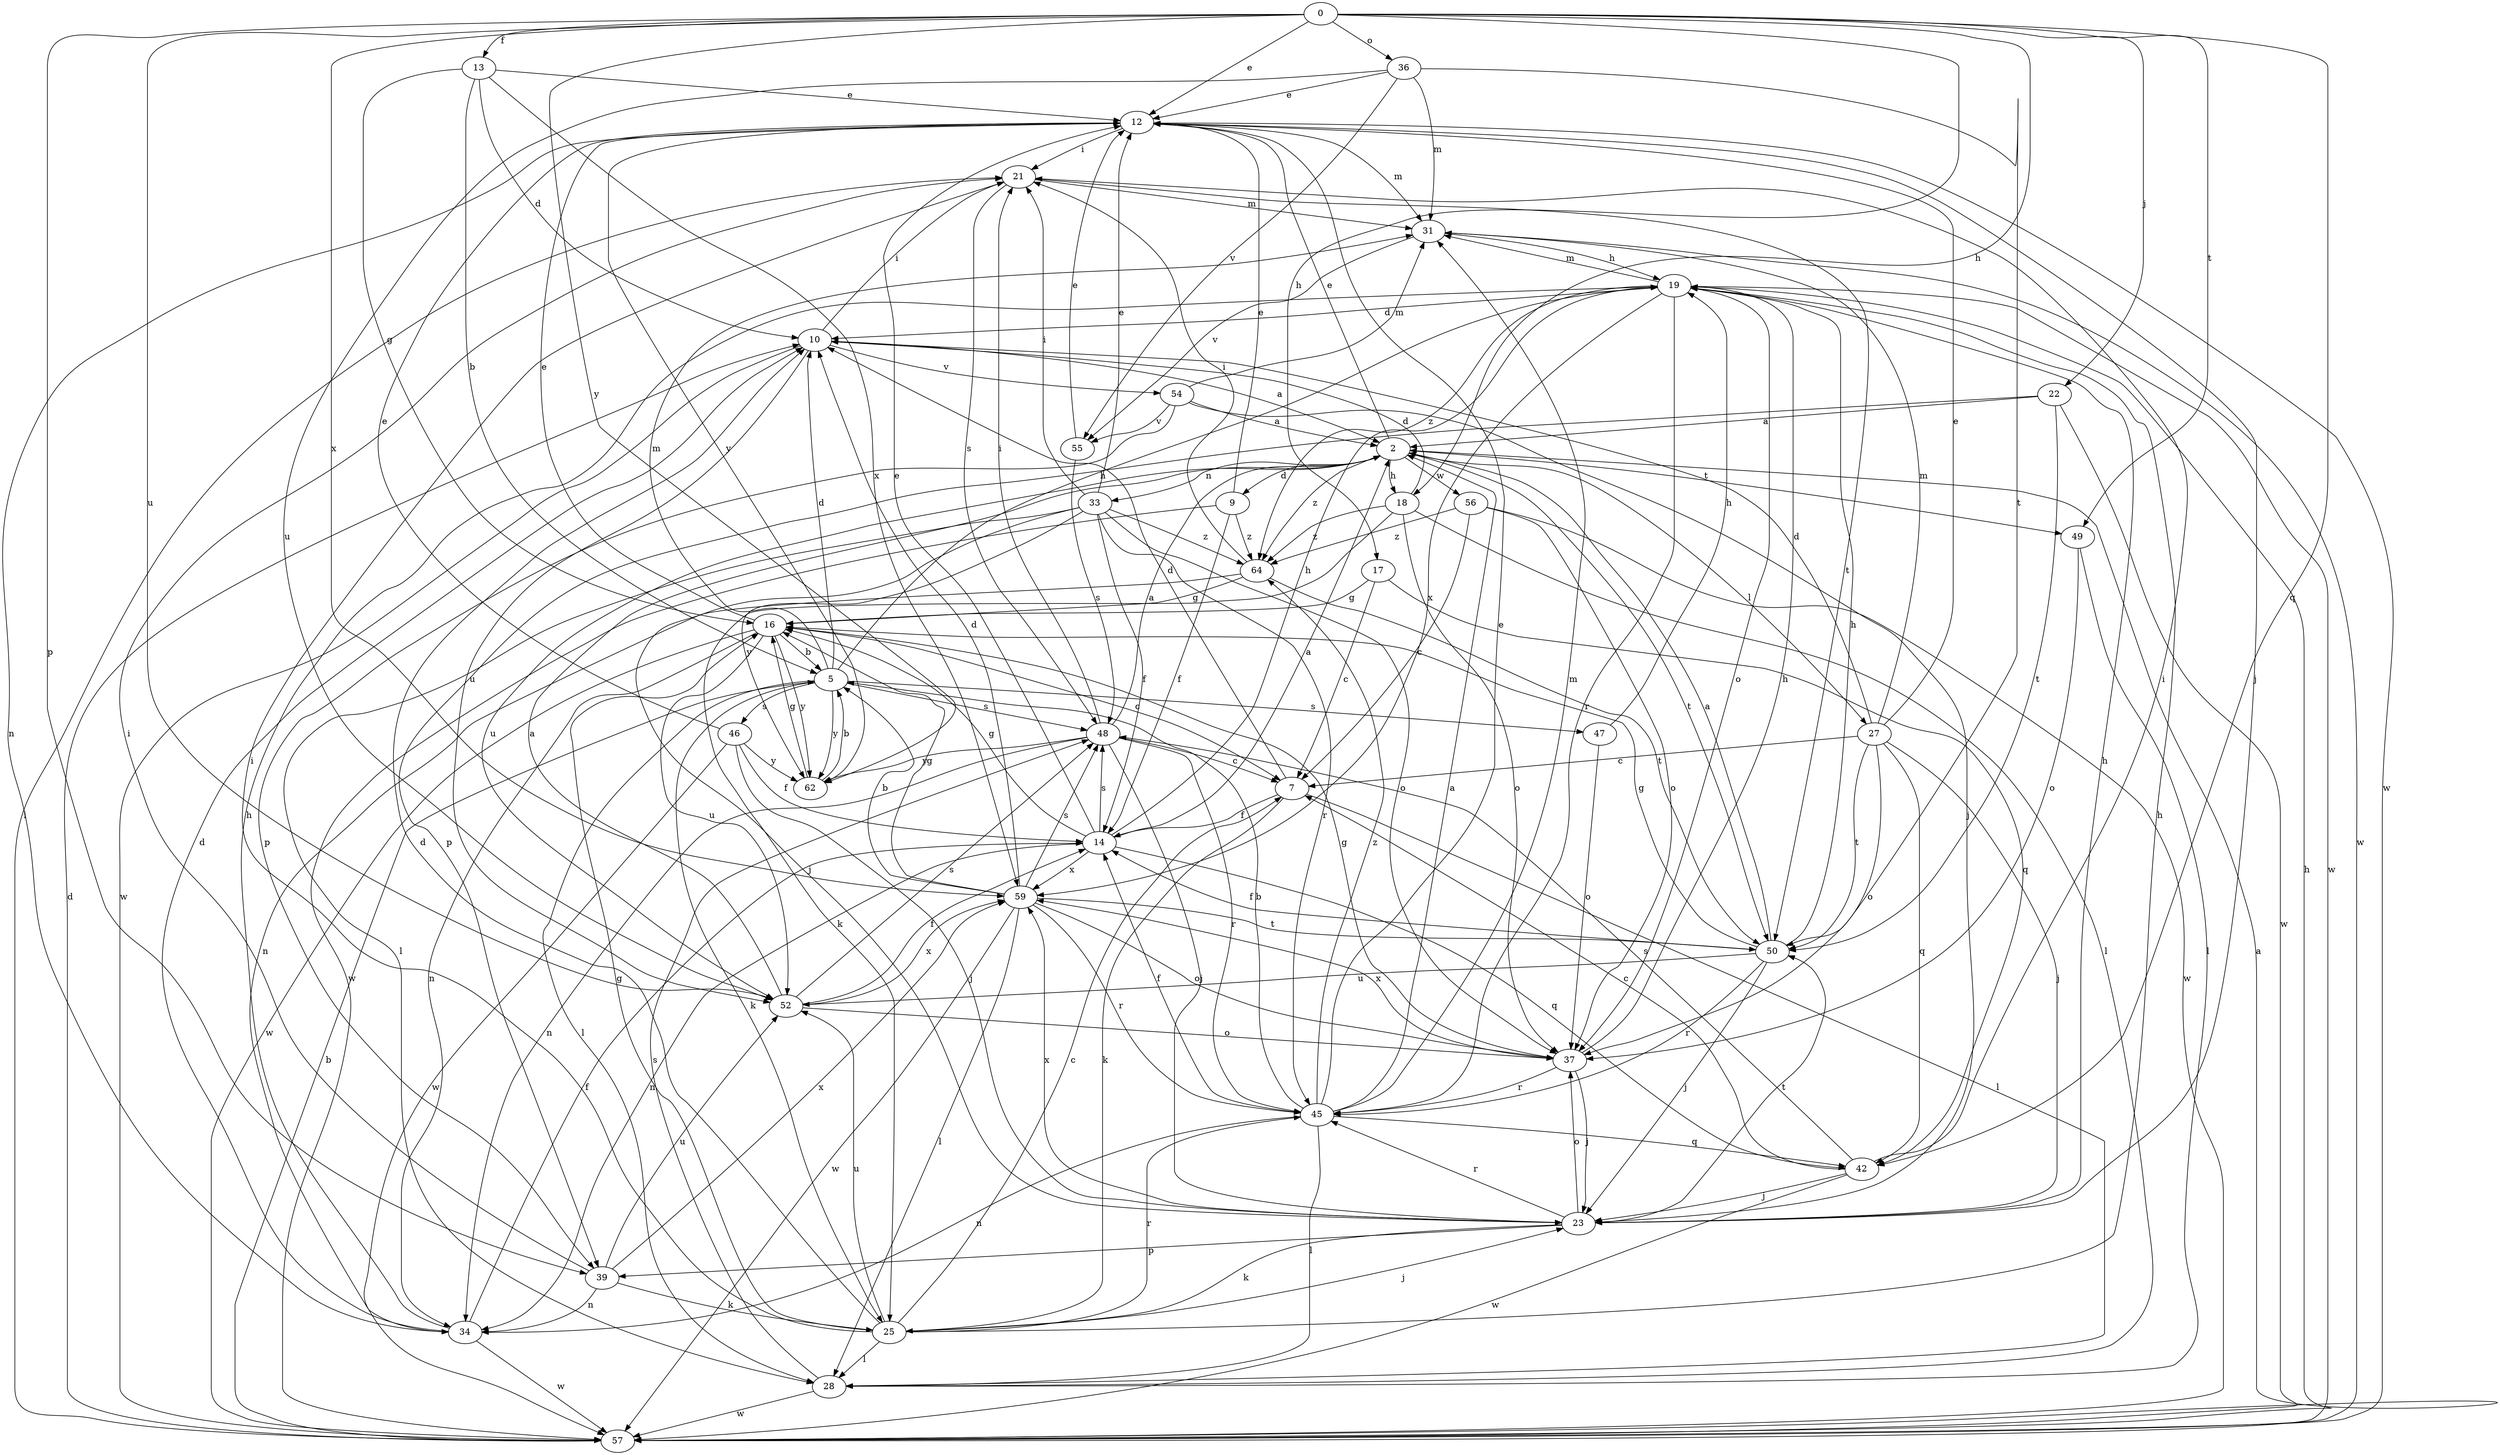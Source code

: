 strict digraph  {
0;
2;
5;
7;
9;
10;
12;
13;
14;
16;
17;
18;
19;
21;
22;
23;
25;
27;
28;
31;
33;
34;
36;
37;
39;
42;
45;
46;
47;
48;
49;
50;
52;
54;
55;
56;
57;
59;
62;
64;
0 -> 12  [label=e];
0 -> 13  [label=f];
0 -> 17  [label=h];
0 -> 18  [label=h];
0 -> 22  [label=j];
0 -> 36  [label=o];
0 -> 39  [label=p];
0 -> 42  [label=q];
0 -> 49  [label=t];
0 -> 52  [label=u];
0 -> 59  [label=x];
0 -> 62  [label=y];
2 -> 9  [label=d];
2 -> 12  [label=e];
2 -> 18  [label=h];
2 -> 27  [label=l];
2 -> 33  [label=n];
2 -> 49  [label=t];
2 -> 50  [label=t];
2 -> 52  [label=u];
2 -> 56  [label=w];
2 -> 64  [label=z];
5 -> 10  [label=d];
5 -> 19  [label=h];
5 -> 25  [label=k];
5 -> 28  [label=l];
5 -> 31  [label=m];
5 -> 46  [label=s];
5 -> 47  [label=s];
5 -> 48  [label=s];
5 -> 62  [label=y];
7 -> 10  [label=d];
7 -> 14  [label=f];
7 -> 25  [label=k];
7 -> 28  [label=l];
9 -> 12  [label=e];
9 -> 14  [label=f];
9 -> 57  [label=w];
9 -> 64  [label=z];
10 -> 2  [label=a];
10 -> 21  [label=i];
10 -> 52  [label=u];
10 -> 54  [label=v];
10 -> 57  [label=w];
12 -> 21  [label=i];
12 -> 23  [label=j];
12 -> 31  [label=m];
12 -> 34  [label=n];
12 -> 57  [label=w];
12 -> 62  [label=y];
13 -> 5  [label=b];
13 -> 10  [label=d];
13 -> 12  [label=e];
13 -> 16  [label=g];
13 -> 59  [label=x];
14 -> 2  [label=a];
14 -> 12  [label=e];
14 -> 16  [label=g];
14 -> 19  [label=h];
14 -> 34  [label=n];
14 -> 42  [label=q];
14 -> 48  [label=s];
14 -> 59  [label=x];
16 -> 5  [label=b];
16 -> 7  [label=c];
16 -> 12  [label=e];
16 -> 34  [label=n];
16 -> 52  [label=u];
16 -> 57  [label=w];
16 -> 62  [label=y];
17 -> 7  [label=c];
17 -> 16  [label=g];
17 -> 42  [label=q];
18 -> 10  [label=d];
18 -> 25  [label=k];
18 -> 28  [label=l];
18 -> 37  [label=o];
18 -> 64  [label=z];
19 -> 10  [label=d];
19 -> 31  [label=m];
19 -> 37  [label=o];
19 -> 45  [label=r];
19 -> 57  [label=w];
19 -> 59  [label=x];
19 -> 64  [label=z];
21 -> 31  [label=m];
21 -> 48  [label=s];
21 -> 50  [label=t];
22 -> 2  [label=a];
22 -> 39  [label=p];
22 -> 50  [label=t];
22 -> 57  [label=w];
23 -> 19  [label=h];
23 -> 25  [label=k];
23 -> 37  [label=o];
23 -> 39  [label=p];
23 -> 45  [label=r];
23 -> 50  [label=t];
23 -> 59  [label=x];
25 -> 7  [label=c];
25 -> 10  [label=d];
25 -> 16  [label=g];
25 -> 19  [label=h];
25 -> 21  [label=i];
25 -> 23  [label=j];
25 -> 28  [label=l];
25 -> 45  [label=r];
25 -> 52  [label=u];
27 -> 7  [label=c];
27 -> 10  [label=d];
27 -> 12  [label=e];
27 -> 23  [label=j];
27 -> 31  [label=m];
27 -> 37  [label=o];
27 -> 42  [label=q];
27 -> 50  [label=t];
28 -> 48  [label=s];
28 -> 57  [label=w];
31 -> 19  [label=h];
31 -> 55  [label=v];
31 -> 57  [label=w];
33 -> 12  [label=e];
33 -> 14  [label=f];
33 -> 21  [label=i];
33 -> 23  [label=j];
33 -> 28  [label=l];
33 -> 37  [label=o];
33 -> 45  [label=r];
33 -> 62  [label=y];
33 -> 64  [label=z];
34 -> 10  [label=d];
34 -> 14  [label=f];
34 -> 19  [label=h];
34 -> 57  [label=w];
36 -> 12  [label=e];
36 -> 31  [label=m];
36 -> 50  [label=t];
36 -> 52  [label=u];
36 -> 55  [label=v];
37 -> 16  [label=g];
37 -> 19  [label=h];
37 -> 23  [label=j];
37 -> 45  [label=r];
37 -> 59  [label=x];
39 -> 21  [label=i];
39 -> 25  [label=k];
39 -> 34  [label=n];
39 -> 52  [label=u];
39 -> 59  [label=x];
42 -> 7  [label=c];
42 -> 21  [label=i];
42 -> 23  [label=j];
42 -> 48  [label=s];
42 -> 57  [label=w];
45 -> 2  [label=a];
45 -> 5  [label=b];
45 -> 12  [label=e];
45 -> 14  [label=f];
45 -> 28  [label=l];
45 -> 31  [label=m];
45 -> 34  [label=n];
45 -> 42  [label=q];
45 -> 64  [label=z];
46 -> 12  [label=e];
46 -> 14  [label=f];
46 -> 23  [label=j];
46 -> 57  [label=w];
46 -> 62  [label=y];
47 -> 19  [label=h];
47 -> 37  [label=o];
48 -> 2  [label=a];
48 -> 7  [label=c];
48 -> 21  [label=i];
48 -> 23  [label=j];
48 -> 34  [label=n];
48 -> 45  [label=r];
48 -> 62  [label=y];
49 -> 28  [label=l];
49 -> 37  [label=o];
50 -> 2  [label=a];
50 -> 14  [label=f];
50 -> 16  [label=g];
50 -> 19  [label=h];
50 -> 23  [label=j];
50 -> 45  [label=r];
50 -> 52  [label=u];
52 -> 2  [label=a];
52 -> 14  [label=f];
52 -> 37  [label=o];
52 -> 48  [label=s];
52 -> 59  [label=x];
54 -> 2  [label=a];
54 -> 23  [label=j];
54 -> 31  [label=m];
54 -> 39  [label=p];
54 -> 55  [label=v];
55 -> 12  [label=e];
55 -> 48  [label=s];
56 -> 7  [label=c];
56 -> 37  [label=o];
56 -> 57  [label=w];
56 -> 64  [label=z];
57 -> 2  [label=a];
57 -> 5  [label=b];
57 -> 10  [label=d];
57 -> 19  [label=h];
57 -> 21  [label=i];
59 -> 5  [label=b];
59 -> 10  [label=d];
59 -> 16  [label=g];
59 -> 28  [label=l];
59 -> 37  [label=o];
59 -> 45  [label=r];
59 -> 48  [label=s];
59 -> 50  [label=t];
59 -> 57  [label=w];
62 -> 5  [label=b];
62 -> 16  [label=g];
64 -> 16  [label=g];
64 -> 21  [label=i];
64 -> 34  [label=n];
64 -> 50  [label=t];
}
